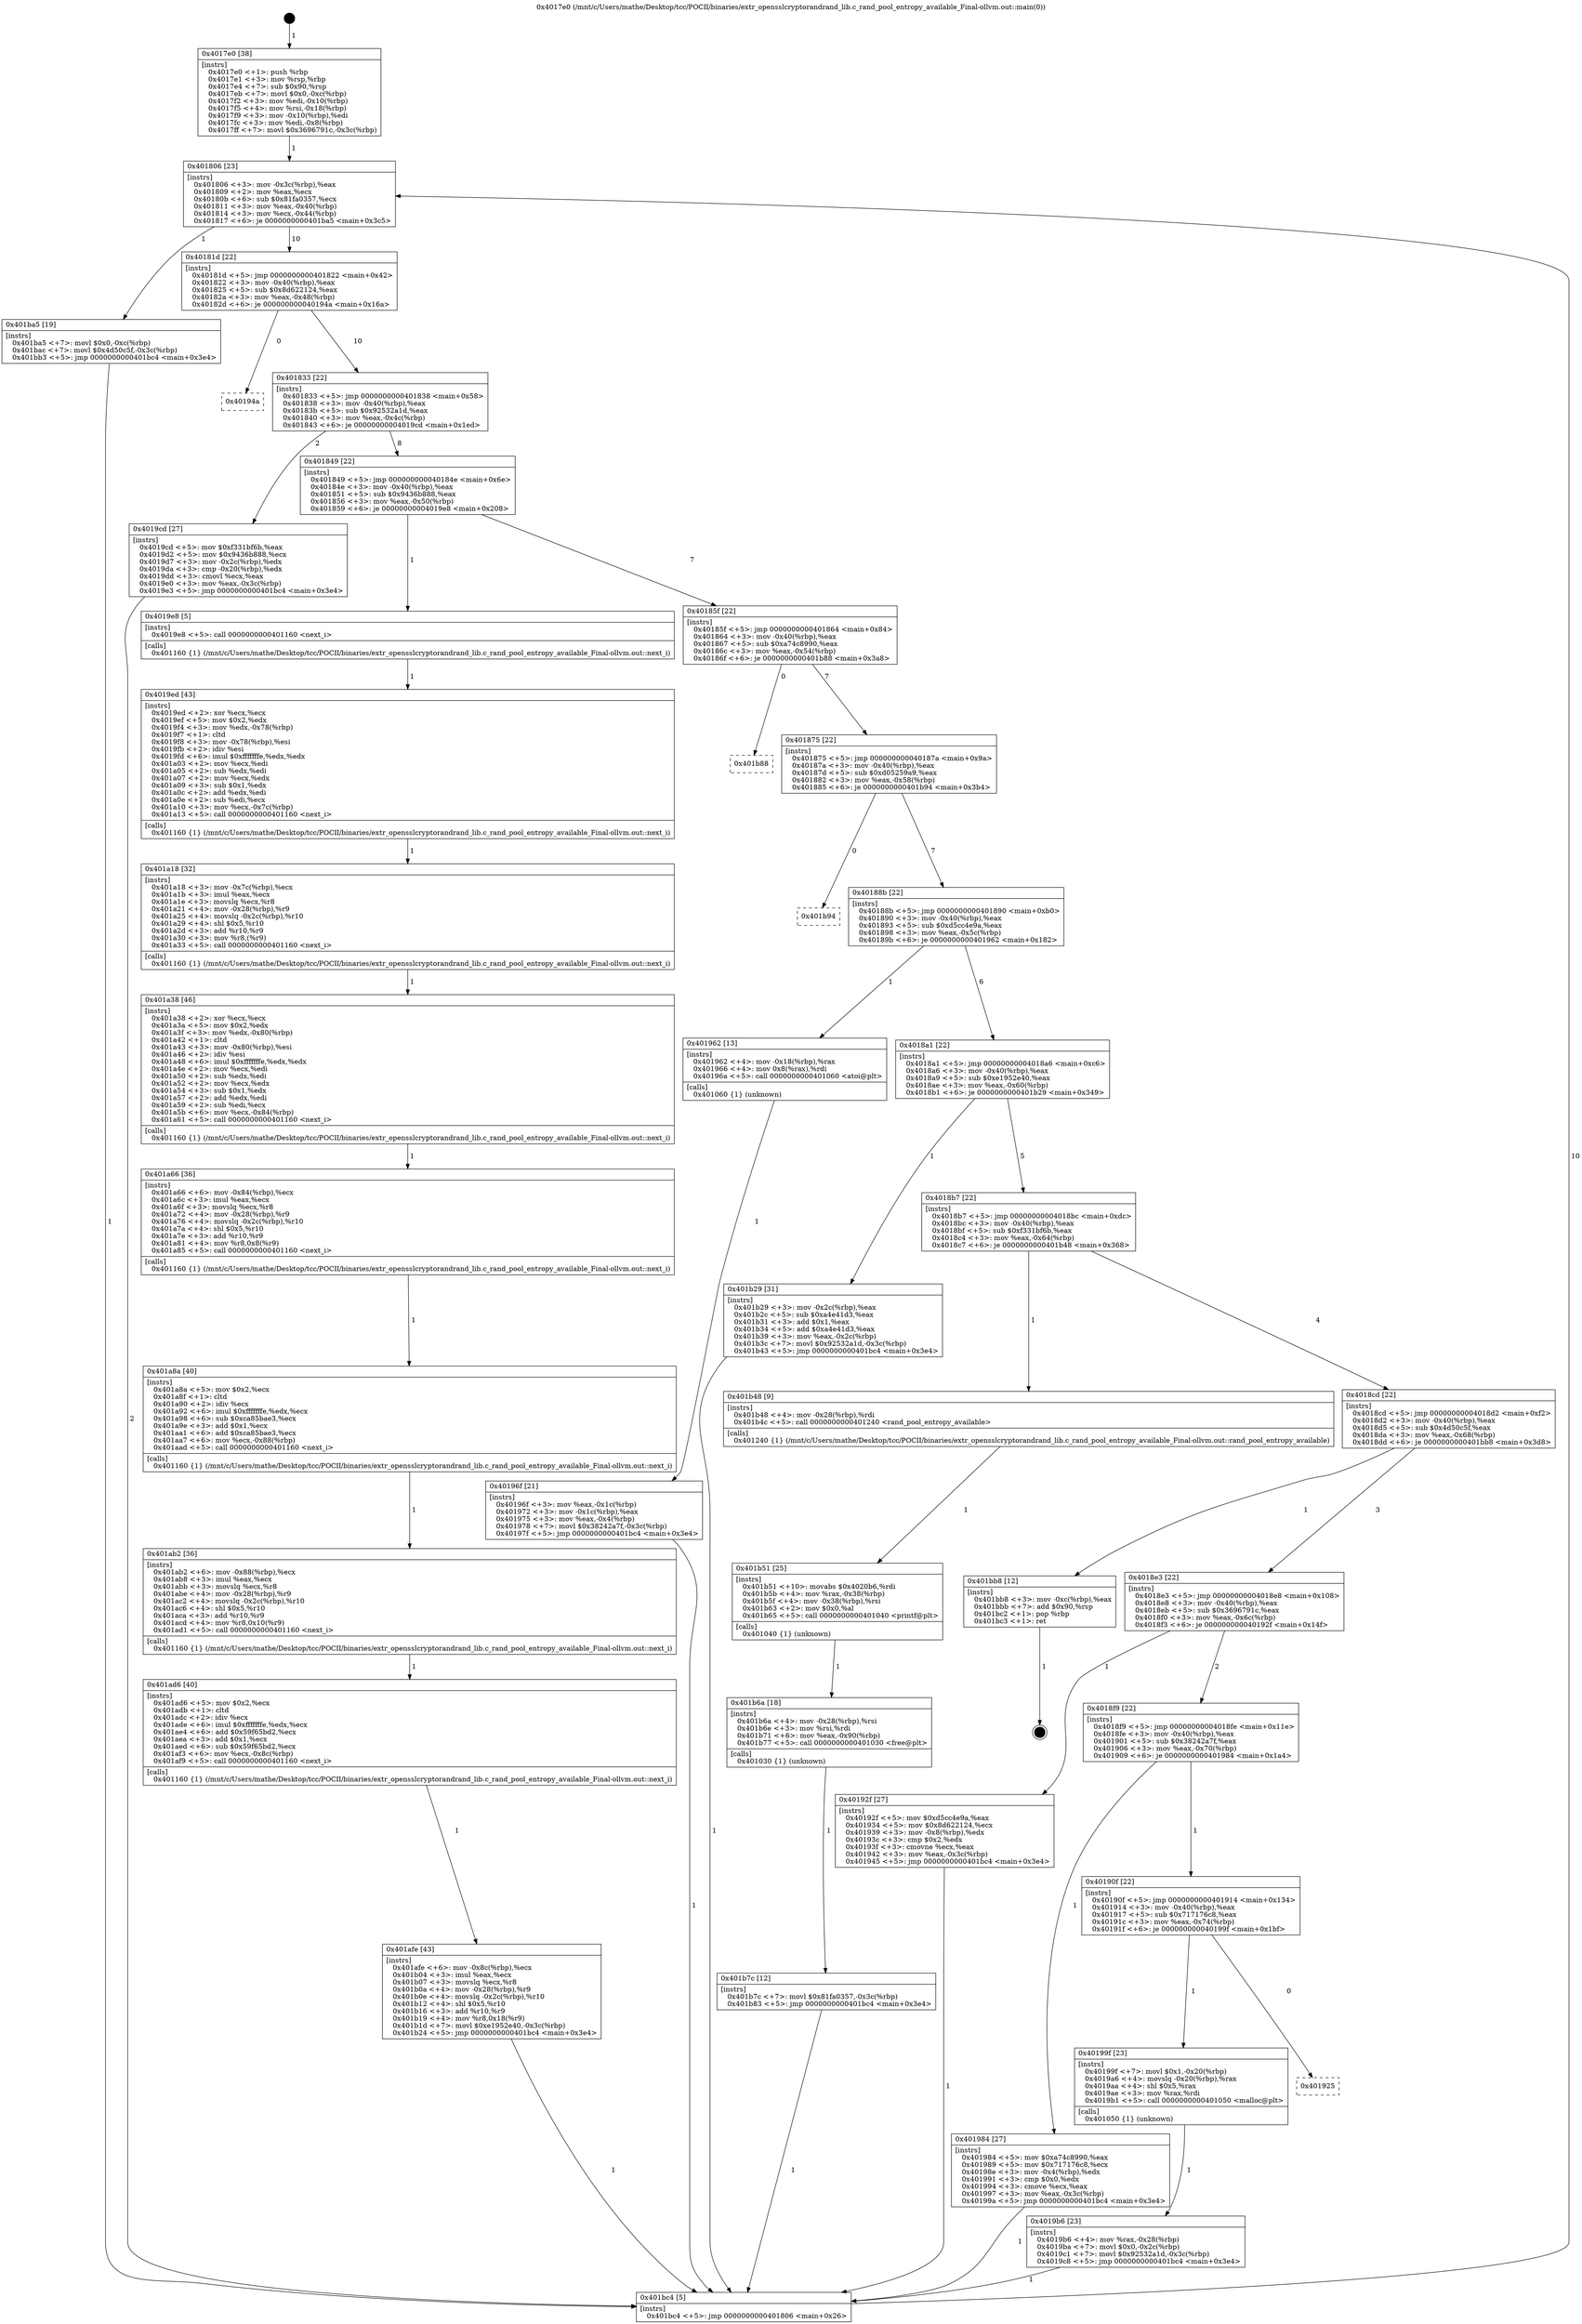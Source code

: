 digraph "0x4017e0" {
  label = "0x4017e0 (/mnt/c/Users/mathe/Desktop/tcc/POCII/binaries/extr_opensslcryptorandrand_lib.c_rand_pool_entropy_available_Final-ollvm.out::main(0))"
  labelloc = "t"
  node[shape=record]

  Entry [label="",width=0.3,height=0.3,shape=circle,fillcolor=black,style=filled]
  "0x401806" [label="{
     0x401806 [23]\l
     | [instrs]\l
     &nbsp;&nbsp;0x401806 \<+3\>: mov -0x3c(%rbp),%eax\l
     &nbsp;&nbsp;0x401809 \<+2\>: mov %eax,%ecx\l
     &nbsp;&nbsp;0x40180b \<+6\>: sub $0x81fa0357,%ecx\l
     &nbsp;&nbsp;0x401811 \<+3\>: mov %eax,-0x40(%rbp)\l
     &nbsp;&nbsp;0x401814 \<+3\>: mov %ecx,-0x44(%rbp)\l
     &nbsp;&nbsp;0x401817 \<+6\>: je 0000000000401ba5 \<main+0x3c5\>\l
  }"]
  "0x401ba5" [label="{
     0x401ba5 [19]\l
     | [instrs]\l
     &nbsp;&nbsp;0x401ba5 \<+7\>: movl $0x0,-0xc(%rbp)\l
     &nbsp;&nbsp;0x401bac \<+7\>: movl $0x4d50c5f,-0x3c(%rbp)\l
     &nbsp;&nbsp;0x401bb3 \<+5\>: jmp 0000000000401bc4 \<main+0x3e4\>\l
  }"]
  "0x40181d" [label="{
     0x40181d [22]\l
     | [instrs]\l
     &nbsp;&nbsp;0x40181d \<+5\>: jmp 0000000000401822 \<main+0x42\>\l
     &nbsp;&nbsp;0x401822 \<+3\>: mov -0x40(%rbp),%eax\l
     &nbsp;&nbsp;0x401825 \<+5\>: sub $0x8d622124,%eax\l
     &nbsp;&nbsp;0x40182a \<+3\>: mov %eax,-0x48(%rbp)\l
     &nbsp;&nbsp;0x40182d \<+6\>: je 000000000040194a \<main+0x16a\>\l
  }"]
  Exit [label="",width=0.3,height=0.3,shape=circle,fillcolor=black,style=filled,peripheries=2]
  "0x40194a" [label="{
     0x40194a\l
  }", style=dashed]
  "0x401833" [label="{
     0x401833 [22]\l
     | [instrs]\l
     &nbsp;&nbsp;0x401833 \<+5\>: jmp 0000000000401838 \<main+0x58\>\l
     &nbsp;&nbsp;0x401838 \<+3\>: mov -0x40(%rbp),%eax\l
     &nbsp;&nbsp;0x40183b \<+5\>: sub $0x92532a1d,%eax\l
     &nbsp;&nbsp;0x401840 \<+3\>: mov %eax,-0x4c(%rbp)\l
     &nbsp;&nbsp;0x401843 \<+6\>: je 00000000004019cd \<main+0x1ed\>\l
  }"]
  "0x401b7c" [label="{
     0x401b7c [12]\l
     | [instrs]\l
     &nbsp;&nbsp;0x401b7c \<+7\>: movl $0x81fa0357,-0x3c(%rbp)\l
     &nbsp;&nbsp;0x401b83 \<+5\>: jmp 0000000000401bc4 \<main+0x3e4\>\l
  }"]
  "0x4019cd" [label="{
     0x4019cd [27]\l
     | [instrs]\l
     &nbsp;&nbsp;0x4019cd \<+5\>: mov $0xf331bf6b,%eax\l
     &nbsp;&nbsp;0x4019d2 \<+5\>: mov $0x9436b888,%ecx\l
     &nbsp;&nbsp;0x4019d7 \<+3\>: mov -0x2c(%rbp),%edx\l
     &nbsp;&nbsp;0x4019da \<+3\>: cmp -0x20(%rbp),%edx\l
     &nbsp;&nbsp;0x4019dd \<+3\>: cmovl %ecx,%eax\l
     &nbsp;&nbsp;0x4019e0 \<+3\>: mov %eax,-0x3c(%rbp)\l
     &nbsp;&nbsp;0x4019e3 \<+5\>: jmp 0000000000401bc4 \<main+0x3e4\>\l
  }"]
  "0x401849" [label="{
     0x401849 [22]\l
     | [instrs]\l
     &nbsp;&nbsp;0x401849 \<+5\>: jmp 000000000040184e \<main+0x6e\>\l
     &nbsp;&nbsp;0x40184e \<+3\>: mov -0x40(%rbp),%eax\l
     &nbsp;&nbsp;0x401851 \<+5\>: sub $0x9436b888,%eax\l
     &nbsp;&nbsp;0x401856 \<+3\>: mov %eax,-0x50(%rbp)\l
     &nbsp;&nbsp;0x401859 \<+6\>: je 00000000004019e8 \<main+0x208\>\l
  }"]
  "0x401b6a" [label="{
     0x401b6a [18]\l
     | [instrs]\l
     &nbsp;&nbsp;0x401b6a \<+4\>: mov -0x28(%rbp),%rsi\l
     &nbsp;&nbsp;0x401b6e \<+3\>: mov %rsi,%rdi\l
     &nbsp;&nbsp;0x401b71 \<+6\>: mov %eax,-0x90(%rbp)\l
     &nbsp;&nbsp;0x401b77 \<+5\>: call 0000000000401030 \<free@plt\>\l
     | [calls]\l
     &nbsp;&nbsp;0x401030 \{1\} (unknown)\l
  }"]
  "0x4019e8" [label="{
     0x4019e8 [5]\l
     | [instrs]\l
     &nbsp;&nbsp;0x4019e8 \<+5\>: call 0000000000401160 \<next_i\>\l
     | [calls]\l
     &nbsp;&nbsp;0x401160 \{1\} (/mnt/c/Users/mathe/Desktop/tcc/POCII/binaries/extr_opensslcryptorandrand_lib.c_rand_pool_entropy_available_Final-ollvm.out::next_i)\l
  }"]
  "0x40185f" [label="{
     0x40185f [22]\l
     | [instrs]\l
     &nbsp;&nbsp;0x40185f \<+5\>: jmp 0000000000401864 \<main+0x84\>\l
     &nbsp;&nbsp;0x401864 \<+3\>: mov -0x40(%rbp),%eax\l
     &nbsp;&nbsp;0x401867 \<+5\>: sub $0xa74c8990,%eax\l
     &nbsp;&nbsp;0x40186c \<+3\>: mov %eax,-0x54(%rbp)\l
     &nbsp;&nbsp;0x40186f \<+6\>: je 0000000000401b88 \<main+0x3a8\>\l
  }"]
  "0x401b51" [label="{
     0x401b51 [25]\l
     | [instrs]\l
     &nbsp;&nbsp;0x401b51 \<+10\>: movabs $0x4020b6,%rdi\l
     &nbsp;&nbsp;0x401b5b \<+4\>: mov %rax,-0x38(%rbp)\l
     &nbsp;&nbsp;0x401b5f \<+4\>: mov -0x38(%rbp),%rsi\l
     &nbsp;&nbsp;0x401b63 \<+2\>: mov $0x0,%al\l
     &nbsp;&nbsp;0x401b65 \<+5\>: call 0000000000401040 \<printf@plt\>\l
     | [calls]\l
     &nbsp;&nbsp;0x401040 \{1\} (unknown)\l
  }"]
  "0x401b88" [label="{
     0x401b88\l
  }", style=dashed]
  "0x401875" [label="{
     0x401875 [22]\l
     | [instrs]\l
     &nbsp;&nbsp;0x401875 \<+5\>: jmp 000000000040187a \<main+0x9a\>\l
     &nbsp;&nbsp;0x40187a \<+3\>: mov -0x40(%rbp),%eax\l
     &nbsp;&nbsp;0x40187d \<+5\>: sub $0xd05259a9,%eax\l
     &nbsp;&nbsp;0x401882 \<+3\>: mov %eax,-0x58(%rbp)\l
     &nbsp;&nbsp;0x401885 \<+6\>: je 0000000000401b94 \<main+0x3b4\>\l
  }"]
  "0x401afe" [label="{
     0x401afe [43]\l
     | [instrs]\l
     &nbsp;&nbsp;0x401afe \<+6\>: mov -0x8c(%rbp),%ecx\l
     &nbsp;&nbsp;0x401b04 \<+3\>: imul %eax,%ecx\l
     &nbsp;&nbsp;0x401b07 \<+3\>: movslq %ecx,%r8\l
     &nbsp;&nbsp;0x401b0a \<+4\>: mov -0x28(%rbp),%r9\l
     &nbsp;&nbsp;0x401b0e \<+4\>: movslq -0x2c(%rbp),%r10\l
     &nbsp;&nbsp;0x401b12 \<+4\>: shl $0x5,%r10\l
     &nbsp;&nbsp;0x401b16 \<+3\>: add %r10,%r9\l
     &nbsp;&nbsp;0x401b19 \<+4\>: mov %r8,0x18(%r9)\l
     &nbsp;&nbsp;0x401b1d \<+7\>: movl $0xe1952e40,-0x3c(%rbp)\l
     &nbsp;&nbsp;0x401b24 \<+5\>: jmp 0000000000401bc4 \<main+0x3e4\>\l
  }"]
  "0x401b94" [label="{
     0x401b94\l
  }", style=dashed]
  "0x40188b" [label="{
     0x40188b [22]\l
     | [instrs]\l
     &nbsp;&nbsp;0x40188b \<+5\>: jmp 0000000000401890 \<main+0xb0\>\l
     &nbsp;&nbsp;0x401890 \<+3\>: mov -0x40(%rbp),%eax\l
     &nbsp;&nbsp;0x401893 \<+5\>: sub $0xd5cc4e9a,%eax\l
     &nbsp;&nbsp;0x401898 \<+3\>: mov %eax,-0x5c(%rbp)\l
     &nbsp;&nbsp;0x40189b \<+6\>: je 0000000000401962 \<main+0x182\>\l
  }"]
  "0x401ad6" [label="{
     0x401ad6 [40]\l
     | [instrs]\l
     &nbsp;&nbsp;0x401ad6 \<+5\>: mov $0x2,%ecx\l
     &nbsp;&nbsp;0x401adb \<+1\>: cltd\l
     &nbsp;&nbsp;0x401adc \<+2\>: idiv %ecx\l
     &nbsp;&nbsp;0x401ade \<+6\>: imul $0xfffffffe,%edx,%ecx\l
     &nbsp;&nbsp;0x401ae4 \<+6\>: add $0x59f65bd2,%ecx\l
     &nbsp;&nbsp;0x401aea \<+3\>: add $0x1,%ecx\l
     &nbsp;&nbsp;0x401aed \<+6\>: sub $0x59f65bd2,%ecx\l
     &nbsp;&nbsp;0x401af3 \<+6\>: mov %ecx,-0x8c(%rbp)\l
     &nbsp;&nbsp;0x401af9 \<+5\>: call 0000000000401160 \<next_i\>\l
     | [calls]\l
     &nbsp;&nbsp;0x401160 \{1\} (/mnt/c/Users/mathe/Desktop/tcc/POCII/binaries/extr_opensslcryptorandrand_lib.c_rand_pool_entropy_available_Final-ollvm.out::next_i)\l
  }"]
  "0x401962" [label="{
     0x401962 [13]\l
     | [instrs]\l
     &nbsp;&nbsp;0x401962 \<+4\>: mov -0x18(%rbp),%rax\l
     &nbsp;&nbsp;0x401966 \<+4\>: mov 0x8(%rax),%rdi\l
     &nbsp;&nbsp;0x40196a \<+5\>: call 0000000000401060 \<atoi@plt\>\l
     | [calls]\l
     &nbsp;&nbsp;0x401060 \{1\} (unknown)\l
  }"]
  "0x4018a1" [label="{
     0x4018a1 [22]\l
     | [instrs]\l
     &nbsp;&nbsp;0x4018a1 \<+5\>: jmp 00000000004018a6 \<main+0xc6\>\l
     &nbsp;&nbsp;0x4018a6 \<+3\>: mov -0x40(%rbp),%eax\l
     &nbsp;&nbsp;0x4018a9 \<+5\>: sub $0xe1952e40,%eax\l
     &nbsp;&nbsp;0x4018ae \<+3\>: mov %eax,-0x60(%rbp)\l
     &nbsp;&nbsp;0x4018b1 \<+6\>: je 0000000000401b29 \<main+0x349\>\l
  }"]
  "0x401ab2" [label="{
     0x401ab2 [36]\l
     | [instrs]\l
     &nbsp;&nbsp;0x401ab2 \<+6\>: mov -0x88(%rbp),%ecx\l
     &nbsp;&nbsp;0x401ab8 \<+3\>: imul %eax,%ecx\l
     &nbsp;&nbsp;0x401abb \<+3\>: movslq %ecx,%r8\l
     &nbsp;&nbsp;0x401abe \<+4\>: mov -0x28(%rbp),%r9\l
     &nbsp;&nbsp;0x401ac2 \<+4\>: movslq -0x2c(%rbp),%r10\l
     &nbsp;&nbsp;0x401ac6 \<+4\>: shl $0x5,%r10\l
     &nbsp;&nbsp;0x401aca \<+3\>: add %r10,%r9\l
     &nbsp;&nbsp;0x401acd \<+4\>: mov %r8,0x10(%r9)\l
     &nbsp;&nbsp;0x401ad1 \<+5\>: call 0000000000401160 \<next_i\>\l
     | [calls]\l
     &nbsp;&nbsp;0x401160 \{1\} (/mnt/c/Users/mathe/Desktop/tcc/POCII/binaries/extr_opensslcryptorandrand_lib.c_rand_pool_entropy_available_Final-ollvm.out::next_i)\l
  }"]
  "0x401b29" [label="{
     0x401b29 [31]\l
     | [instrs]\l
     &nbsp;&nbsp;0x401b29 \<+3\>: mov -0x2c(%rbp),%eax\l
     &nbsp;&nbsp;0x401b2c \<+5\>: sub $0xa4e41d3,%eax\l
     &nbsp;&nbsp;0x401b31 \<+3\>: add $0x1,%eax\l
     &nbsp;&nbsp;0x401b34 \<+5\>: add $0xa4e41d3,%eax\l
     &nbsp;&nbsp;0x401b39 \<+3\>: mov %eax,-0x2c(%rbp)\l
     &nbsp;&nbsp;0x401b3c \<+7\>: movl $0x92532a1d,-0x3c(%rbp)\l
     &nbsp;&nbsp;0x401b43 \<+5\>: jmp 0000000000401bc4 \<main+0x3e4\>\l
  }"]
  "0x4018b7" [label="{
     0x4018b7 [22]\l
     | [instrs]\l
     &nbsp;&nbsp;0x4018b7 \<+5\>: jmp 00000000004018bc \<main+0xdc\>\l
     &nbsp;&nbsp;0x4018bc \<+3\>: mov -0x40(%rbp),%eax\l
     &nbsp;&nbsp;0x4018bf \<+5\>: sub $0xf331bf6b,%eax\l
     &nbsp;&nbsp;0x4018c4 \<+3\>: mov %eax,-0x64(%rbp)\l
     &nbsp;&nbsp;0x4018c7 \<+6\>: je 0000000000401b48 \<main+0x368\>\l
  }"]
  "0x401a8a" [label="{
     0x401a8a [40]\l
     | [instrs]\l
     &nbsp;&nbsp;0x401a8a \<+5\>: mov $0x2,%ecx\l
     &nbsp;&nbsp;0x401a8f \<+1\>: cltd\l
     &nbsp;&nbsp;0x401a90 \<+2\>: idiv %ecx\l
     &nbsp;&nbsp;0x401a92 \<+6\>: imul $0xfffffffe,%edx,%ecx\l
     &nbsp;&nbsp;0x401a98 \<+6\>: sub $0xca85bae3,%ecx\l
     &nbsp;&nbsp;0x401a9e \<+3\>: add $0x1,%ecx\l
     &nbsp;&nbsp;0x401aa1 \<+6\>: add $0xca85bae3,%ecx\l
     &nbsp;&nbsp;0x401aa7 \<+6\>: mov %ecx,-0x88(%rbp)\l
     &nbsp;&nbsp;0x401aad \<+5\>: call 0000000000401160 \<next_i\>\l
     | [calls]\l
     &nbsp;&nbsp;0x401160 \{1\} (/mnt/c/Users/mathe/Desktop/tcc/POCII/binaries/extr_opensslcryptorandrand_lib.c_rand_pool_entropy_available_Final-ollvm.out::next_i)\l
  }"]
  "0x401b48" [label="{
     0x401b48 [9]\l
     | [instrs]\l
     &nbsp;&nbsp;0x401b48 \<+4\>: mov -0x28(%rbp),%rdi\l
     &nbsp;&nbsp;0x401b4c \<+5\>: call 0000000000401240 \<rand_pool_entropy_available\>\l
     | [calls]\l
     &nbsp;&nbsp;0x401240 \{1\} (/mnt/c/Users/mathe/Desktop/tcc/POCII/binaries/extr_opensslcryptorandrand_lib.c_rand_pool_entropy_available_Final-ollvm.out::rand_pool_entropy_available)\l
  }"]
  "0x4018cd" [label="{
     0x4018cd [22]\l
     | [instrs]\l
     &nbsp;&nbsp;0x4018cd \<+5\>: jmp 00000000004018d2 \<main+0xf2\>\l
     &nbsp;&nbsp;0x4018d2 \<+3\>: mov -0x40(%rbp),%eax\l
     &nbsp;&nbsp;0x4018d5 \<+5\>: sub $0x4d50c5f,%eax\l
     &nbsp;&nbsp;0x4018da \<+3\>: mov %eax,-0x68(%rbp)\l
     &nbsp;&nbsp;0x4018dd \<+6\>: je 0000000000401bb8 \<main+0x3d8\>\l
  }"]
  "0x401a66" [label="{
     0x401a66 [36]\l
     | [instrs]\l
     &nbsp;&nbsp;0x401a66 \<+6\>: mov -0x84(%rbp),%ecx\l
     &nbsp;&nbsp;0x401a6c \<+3\>: imul %eax,%ecx\l
     &nbsp;&nbsp;0x401a6f \<+3\>: movslq %ecx,%r8\l
     &nbsp;&nbsp;0x401a72 \<+4\>: mov -0x28(%rbp),%r9\l
     &nbsp;&nbsp;0x401a76 \<+4\>: movslq -0x2c(%rbp),%r10\l
     &nbsp;&nbsp;0x401a7a \<+4\>: shl $0x5,%r10\l
     &nbsp;&nbsp;0x401a7e \<+3\>: add %r10,%r9\l
     &nbsp;&nbsp;0x401a81 \<+4\>: mov %r8,0x8(%r9)\l
     &nbsp;&nbsp;0x401a85 \<+5\>: call 0000000000401160 \<next_i\>\l
     | [calls]\l
     &nbsp;&nbsp;0x401160 \{1\} (/mnt/c/Users/mathe/Desktop/tcc/POCII/binaries/extr_opensslcryptorandrand_lib.c_rand_pool_entropy_available_Final-ollvm.out::next_i)\l
  }"]
  "0x401bb8" [label="{
     0x401bb8 [12]\l
     | [instrs]\l
     &nbsp;&nbsp;0x401bb8 \<+3\>: mov -0xc(%rbp),%eax\l
     &nbsp;&nbsp;0x401bbb \<+7\>: add $0x90,%rsp\l
     &nbsp;&nbsp;0x401bc2 \<+1\>: pop %rbp\l
     &nbsp;&nbsp;0x401bc3 \<+1\>: ret\l
  }"]
  "0x4018e3" [label="{
     0x4018e3 [22]\l
     | [instrs]\l
     &nbsp;&nbsp;0x4018e3 \<+5\>: jmp 00000000004018e8 \<main+0x108\>\l
     &nbsp;&nbsp;0x4018e8 \<+3\>: mov -0x40(%rbp),%eax\l
     &nbsp;&nbsp;0x4018eb \<+5\>: sub $0x3696791c,%eax\l
     &nbsp;&nbsp;0x4018f0 \<+3\>: mov %eax,-0x6c(%rbp)\l
     &nbsp;&nbsp;0x4018f3 \<+6\>: je 000000000040192f \<main+0x14f\>\l
  }"]
  "0x401a38" [label="{
     0x401a38 [46]\l
     | [instrs]\l
     &nbsp;&nbsp;0x401a38 \<+2\>: xor %ecx,%ecx\l
     &nbsp;&nbsp;0x401a3a \<+5\>: mov $0x2,%edx\l
     &nbsp;&nbsp;0x401a3f \<+3\>: mov %edx,-0x80(%rbp)\l
     &nbsp;&nbsp;0x401a42 \<+1\>: cltd\l
     &nbsp;&nbsp;0x401a43 \<+3\>: mov -0x80(%rbp),%esi\l
     &nbsp;&nbsp;0x401a46 \<+2\>: idiv %esi\l
     &nbsp;&nbsp;0x401a48 \<+6\>: imul $0xfffffffe,%edx,%edx\l
     &nbsp;&nbsp;0x401a4e \<+2\>: mov %ecx,%edi\l
     &nbsp;&nbsp;0x401a50 \<+2\>: sub %edx,%edi\l
     &nbsp;&nbsp;0x401a52 \<+2\>: mov %ecx,%edx\l
     &nbsp;&nbsp;0x401a54 \<+3\>: sub $0x1,%edx\l
     &nbsp;&nbsp;0x401a57 \<+2\>: add %edx,%edi\l
     &nbsp;&nbsp;0x401a59 \<+2\>: sub %edi,%ecx\l
     &nbsp;&nbsp;0x401a5b \<+6\>: mov %ecx,-0x84(%rbp)\l
     &nbsp;&nbsp;0x401a61 \<+5\>: call 0000000000401160 \<next_i\>\l
     | [calls]\l
     &nbsp;&nbsp;0x401160 \{1\} (/mnt/c/Users/mathe/Desktop/tcc/POCII/binaries/extr_opensslcryptorandrand_lib.c_rand_pool_entropy_available_Final-ollvm.out::next_i)\l
  }"]
  "0x40192f" [label="{
     0x40192f [27]\l
     | [instrs]\l
     &nbsp;&nbsp;0x40192f \<+5\>: mov $0xd5cc4e9a,%eax\l
     &nbsp;&nbsp;0x401934 \<+5\>: mov $0x8d622124,%ecx\l
     &nbsp;&nbsp;0x401939 \<+3\>: mov -0x8(%rbp),%edx\l
     &nbsp;&nbsp;0x40193c \<+3\>: cmp $0x2,%edx\l
     &nbsp;&nbsp;0x40193f \<+3\>: cmovne %ecx,%eax\l
     &nbsp;&nbsp;0x401942 \<+3\>: mov %eax,-0x3c(%rbp)\l
     &nbsp;&nbsp;0x401945 \<+5\>: jmp 0000000000401bc4 \<main+0x3e4\>\l
  }"]
  "0x4018f9" [label="{
     0x4018f9 [22]\l
     | [instrs]\l
     &nbsp;&nbsp;0x4018f9 \<+5\>: jmp 00000000004018fe \<main+0x11e\>\l
     &nbsp;&nbsp;0x4018fe \<+3\>: mov -0x40(%rbp),%eax\l
     &nbsp;&nbsp;0x401901 \<+5\>: sub $0x38242a7f,%eax\l
     &nbsp;&nbsp;0x401906 \<+3\>: mov %eax,-0x70(%rbp)\l
     &nbsp;&nbsp;0x401909 \<+6\>: je 0000000000401984 \<main+0x1a4\>\l
  }"]
  "0x401bc4" [label="{
     0x401bc4 [5]\l
     | [instrs]\l
     &nbsp;&nbsp;0x401bc4 \<+5\>: jmp 0000000000401806 \<main+0x26\>\l
  }"]
  "0x4017e0" [label="{
     0x4017e0 [38]\l
     | [instrs]\l
     &nbsp;&nbsp;0x4017e0 \<+1\>: push %rbp\l
     &nbsp;&nbsp;0x4017e1 \<+3\>: mov %rsp,%rbp\l
     &nbsp;&nbsp;0x4017e4 \<+7\>: sub $0x90,%rsp\l
     &nbsp;&nbsp;0x4017eb \<+7\>: movl $0x0,-0xc(%rbp)\l
     &nbsp;&nbsp;0x4017f2 \<+3\>: mov %edi,-0x10(%rbp)\l
     &nbsp;&nbsp;0x4017f5 \<+4\>: mov %rsi,-0x18(%rbp)\l
     &nbsp;&nbsp;0x4017f9 \<+3\>: mov -0x10(%rbp),%edi\l
     &nbsp;&nbsp;0x4017fc \<+3\>: mov %edi,-0x8(%rbp)\l
     &nbsp;&nbsp;0x4017ff \<+7\>: movl $0x3696791c,-0x3c(%rbp)\l
  }"]
  "0x40196f" [label="{
     0x40196f [21]\l
     | [instrs]\l
     &nbsp;&nbsp;0x40196f \<+3\>: mov %eax,-0x1c(%rbp)\l
     &nbsp;&nbsp;0x401972 \<+3\>: mov -0x1c(%rbp),%eax\l
     &nbsp;&nbsp;0x401975 \<+3\>: mov %eax,-0x4(%rbp)\l
     &nbsp;&nbsp;0x401978 \<+7\>: movl $0x38242a7f,-0x3c(%rbp)\l
     &nbsp;&nbsp;0x40197f \<+5\>: jmp 0000000000401bc4 \<main+0x3e4\>\l
  }"]
  "0x401a18" [label="{
     0x401a18 [32]\l
     | [instrs]\l
     &nbsp;&nbsp;0x401a18 \<+3\>: mov -0x7c(%rbp),%ecx\l
     &nbsp;&nbsp;0x401a1b \<+3\>: imul %eax,%ecx\l
     &nbsp;&nbsp;0x401a1e \<+3\>: movslq %ecx,%r8\l
     &nbsp;&nbsp;0x401a21 \<+4\>: mov -0x28(%rbp),%r9\l
     &nbsp;&nbsp;0x401a25 \<+4\>: movslq -0x2c(%rbp),%r10\l
     &nbsp;&nbsp;0x401a29 \<+4\>: shl $0x5,%r10\l
     &nbsp;&nbsp;0x401a2d \<+3\>: add %r10,%r9\l
     &nbsp;&nbsp;0x401a30 \<+3\>: mov %r8,(%r9)\l
     &nbsp;&nbsp;0x401a33 \<+5\>: call 0000000000401160 \<next_i\>\l
     | [calls]\l
     &nbsp;&nbsp;0x401160 \{1\} (/mnt/c/Users/mathe/Desktop/tcc/POCII/binaries/extr_opensslcryptorandrand_lib.c_rand_pool_entropy_available_Final-ollvm.out::next_i)\l
  }"]
  "0x401984" [label="{
     0x401984 [27]\l
     | [instrs]\l
     &nbsp;&nbsp;0x401984 \<+5\>: mov $0xa74c8990,%eax\l
     &nbsp;&nbsp;0x401989 \<+5\>: mov $0x717176c8,%ecx\l
     &nbsp;&nbsp;0x40198e \<+3\>: mov -0x4(%rbp),%edx\l
     &nbsp;&nbsp;0x401991 \<+3\>: cmp $0x0,%edx\l
     &nbsp;&nbsp;0x401994 \<+3\>: cmove %ecx,%eax\l
     &nbsp;&nbsp;0x401997 \<+3\>: mov %eax,-0x3c(%rbp)\l
     &nbsp;&nbsp;0x40199a \<+5\>: jmp 0000000000401bc4 \<main+0x3e4\>\l
  }"]
  "0x40190f" [label="{
     0x40190f [22]\l
     | [instrs]\l
     &nbsp;&nbsp;0x40190f \<+5\>: jmp 0000000000401914 \<main+0x134\>\l
     &nbsp;&nbsp;0x401914 \<+3\>: mov -0x40(%rbp),%eax\l
     &nbsp;&nbsp;0x401917 \<+5\>: sub $0x717176c8,%eax\l
     &nbsp;&nbsp;0x40191c \<+3\>: mov %eax,-0x74(%rbp)\l
     &nbsp;&nbsp;0x40191f \<+6\>: je 000000000040199f \<main+0x1bf\>\l
  }"]
  "0x4019ed" [label="{
     0x4019ed [43]\l
     | [instrs]\l
     &nbsp;&nbsp;0x4019ed \<+2\>: xor %ecx,%ecx\l
     &nbsp;&nbsp;0x4019ef \<+5\>: mov $0x2,%edx\l
     &nbsp;&nbsp;0x4019f4 \<+3\>: mov %edx,-0x78(%rbp)\l
     &nbsp;&nbsp;0x4019f7 \<+1\>: cltd\l
     &nbsp;&nbsp;0x4019f8 \<+3\>: mov -0x78(%rbp),%esi\l
     &nbsp;&nbsp;0x4019fb \<+2\>: idiv %esi\l
     &nbsp;&nbsp;0x4019fd \<+6\>: imul $0xfffffffe,%edx,%edx\l
     &nbsp;&nbsp;0x401a03 \<+2\>: mov %ecx,%edi\l
     &nbsp;&nbsp;0x401a05 \<+2\>: sub %edx,%edi\l
     &nbsp;&nbsp;0x401a07 \<+2\>: mov %ecx,%edx\l
     &nbsp;&nbsp;0x401a09 \<+3\>: sub $0x1,%edx\l
     &nbsp;&nbsp;0x401a0c \<+2\>: add %edx,%edi\l
     &nbsp;&nbsp;0x401a0e \<+2\>: sub %edi,%ecx\l
     &nbsp;&nbsp;0x401a10 \<+3\>: mov %ecx,-0x7c(%rbp)\l
     &nbsp;&nbsp;0x401a13 \<+5\>: call 0000000000401160 \<next_i\>\l
     | [calls]\l
     &nbsp;&nbsp;0x401160 \{1\} (/mnt/c/Users/mathe/Desktop/tcc/POCII/binaries/extr_opensslcryptorandrand_lib.c_rand_pool_entropy_available_Final-ollvm.out::next_i)\l
  }"]
  "0x40199f" [label="{
     0x40199f [23]\l
     | [instrs]\l
     &nbsp;&nbsp;0x40199f \<+7\>: movl $0x1,-0x20(%rbp)\l
     &nbsp;&nbsp;0x4019a6 \<+4\>: movslq -0x20(%rbp),%rax\l
     &nbsp;&nbsp;0x4019aa \<+4\>: shl $0x5,%rax\l
     &nbsp;&nbsp;0x4019ae \<+3\>: mov %rax,%rdi\l
     &nbsp;&nbsp;0x4019b1 \<+5\>: call 0000000000401050 \<malloc@plt\>\l
     | [calls]\l
     &nbsp;&nbsp;0x401050 \{1\} (unknown)\l
  }"]
  "0x401925" [label="{
     0x401925\l
  }", style=dashed]
  "0x4019b6" [label="{
     0x4019b6 [23]\l
     | [instrs]\l
     &nbsp;&nbsp;0x4019b6 \<+4\>: mov %rax,-0x28(%rbp)\l
     &nbsp;&nbsp;0x4019ba \<+7\>: movl $0x0,-0x2c(%rbp)\l
     &nbsp;&nbsp;0x4019c1 \<+7\>: movl $0x92532a1d,-0x3c(%rbp)\l
     &nbsp;&nbsp;0x4019c8 \<+5\>: jmp 0000000000401bc4 \<main+0x3e4\>\l
  }"]
  Entry -> "0x4017e0" [label=" 1"]
  "0x401806" -> "0x401ba5" [label=" 1"]
  "0x401806" -> "0x40181d" [label=" 10"]
  "0x401bb8" -> Exit [label=" 1"]
  "0x40181d" -> "0x40194a" [label=" 0"]
  "0x40181d" -> "0x401833" [label=" 10"]
  "0x401ba5" -> "0x401bc4" [label=" 1"]
  "0x401833" -> "0x4019cd" [label=" 2"]
  "0x401833" -> "0x401849" [label=" 8"]
  "0x401b7c" -> "0x401bc4" [label=" 1"]
  "0x401849" -> "0x4019e8" [label=" 1"]
  "0x401849" -> "0x40185f" [label=" 7"]
  "0x401b6a" -> "0x401b7c" [label=" 1"]
  "0x40185f" -> "0x401b88" [label=" 0"]
  "0x40185f" -> "0x401875" [label=" 7"]
  "0x401b51" -> "0x401b6a" [label=" 1"]
  "0x401875" -> "0x401b94" [label=" 0"]
  "0x401875" -> "0x40188b" [label=" 7"]
  "0x401b48" -> "0x401b51" [label=" 1"]
  "0x40188b" -> "0x401962" [label=" 1"]
  "0x40188b" -> "0x4018a1" [label=" 6"]
  "0x401b29" -> "0x401bc4" [label=" 1"]
  "0x4018a1" -> "0x401b29" [label=" 1"]
  "0x4018a1" -> "0x4018b7" [label=" 5"]
  "0x401afe" -> "0x401bc4" [label=" 1"]
  "0x4018b7" -> "0x401b48" [label=" 1"]
  "0x4018b7" -> "0x4018cd" [label=" 4"]
  "0x401ad6" -> "0x401afe" [label=" 1"]
  "0x4018cd" -> "0x401bb8" [label=" 1"]
  "0x4018cd" -> "0x4018e3" [label=" 3"]
  "0x401ab2" -> "0x401ad6" [label=" 1"]
  "0x4018e3" -> "0x40192f" [label=" 1"]
  "0x4018e3" -> "0x4018f9" [label=" 2"]
  "0x40192f" -> "0x401bc4" [label=" 1"]
  "0x4017e0" -> "0x401806" [label=" 1"]
  "0x401bc4" -> "0x401806" [label=" 10"]
  "0x401962" -> "0x40196f" [label=" 1"]
  "0x40196f" -> "0x401bc4" [label=" 1"]
  "0x401a8a" -> "0x401ab2" [label=" 1"]
  "0x4018f9" -> "0x401984" [label=" 1"]
  "0x4018f9" -> "0x40190f" [label=" 1"]
  "0x401984" -> "0x401bc4" [label=" 1"]
  "0x401a66" -> "0x401a8a" [label=" 1"]
  "0x40190f" -> "0x40199f" [label=" 1"]
  "0x40190f" -> "0x401925" [label=" 0"]
  "0x40199f" -> "0x4019b6" [label=" 1"]
  "0x4019b6" -> "0x401bc4" [label=" 1"]
  "0x4019cd" -> "0x401bc4" [label=" 2"]
  "0x4019e8" -> "0x4019ed" [label=" 1"]
  "0x4019ed" -> "0x401a18" [label=" 1"]
  "0x401a18" -> "0x401a38" [label=" 1"]
  "0x401a38" -> "0x401a66" [label=" 1"]
}
